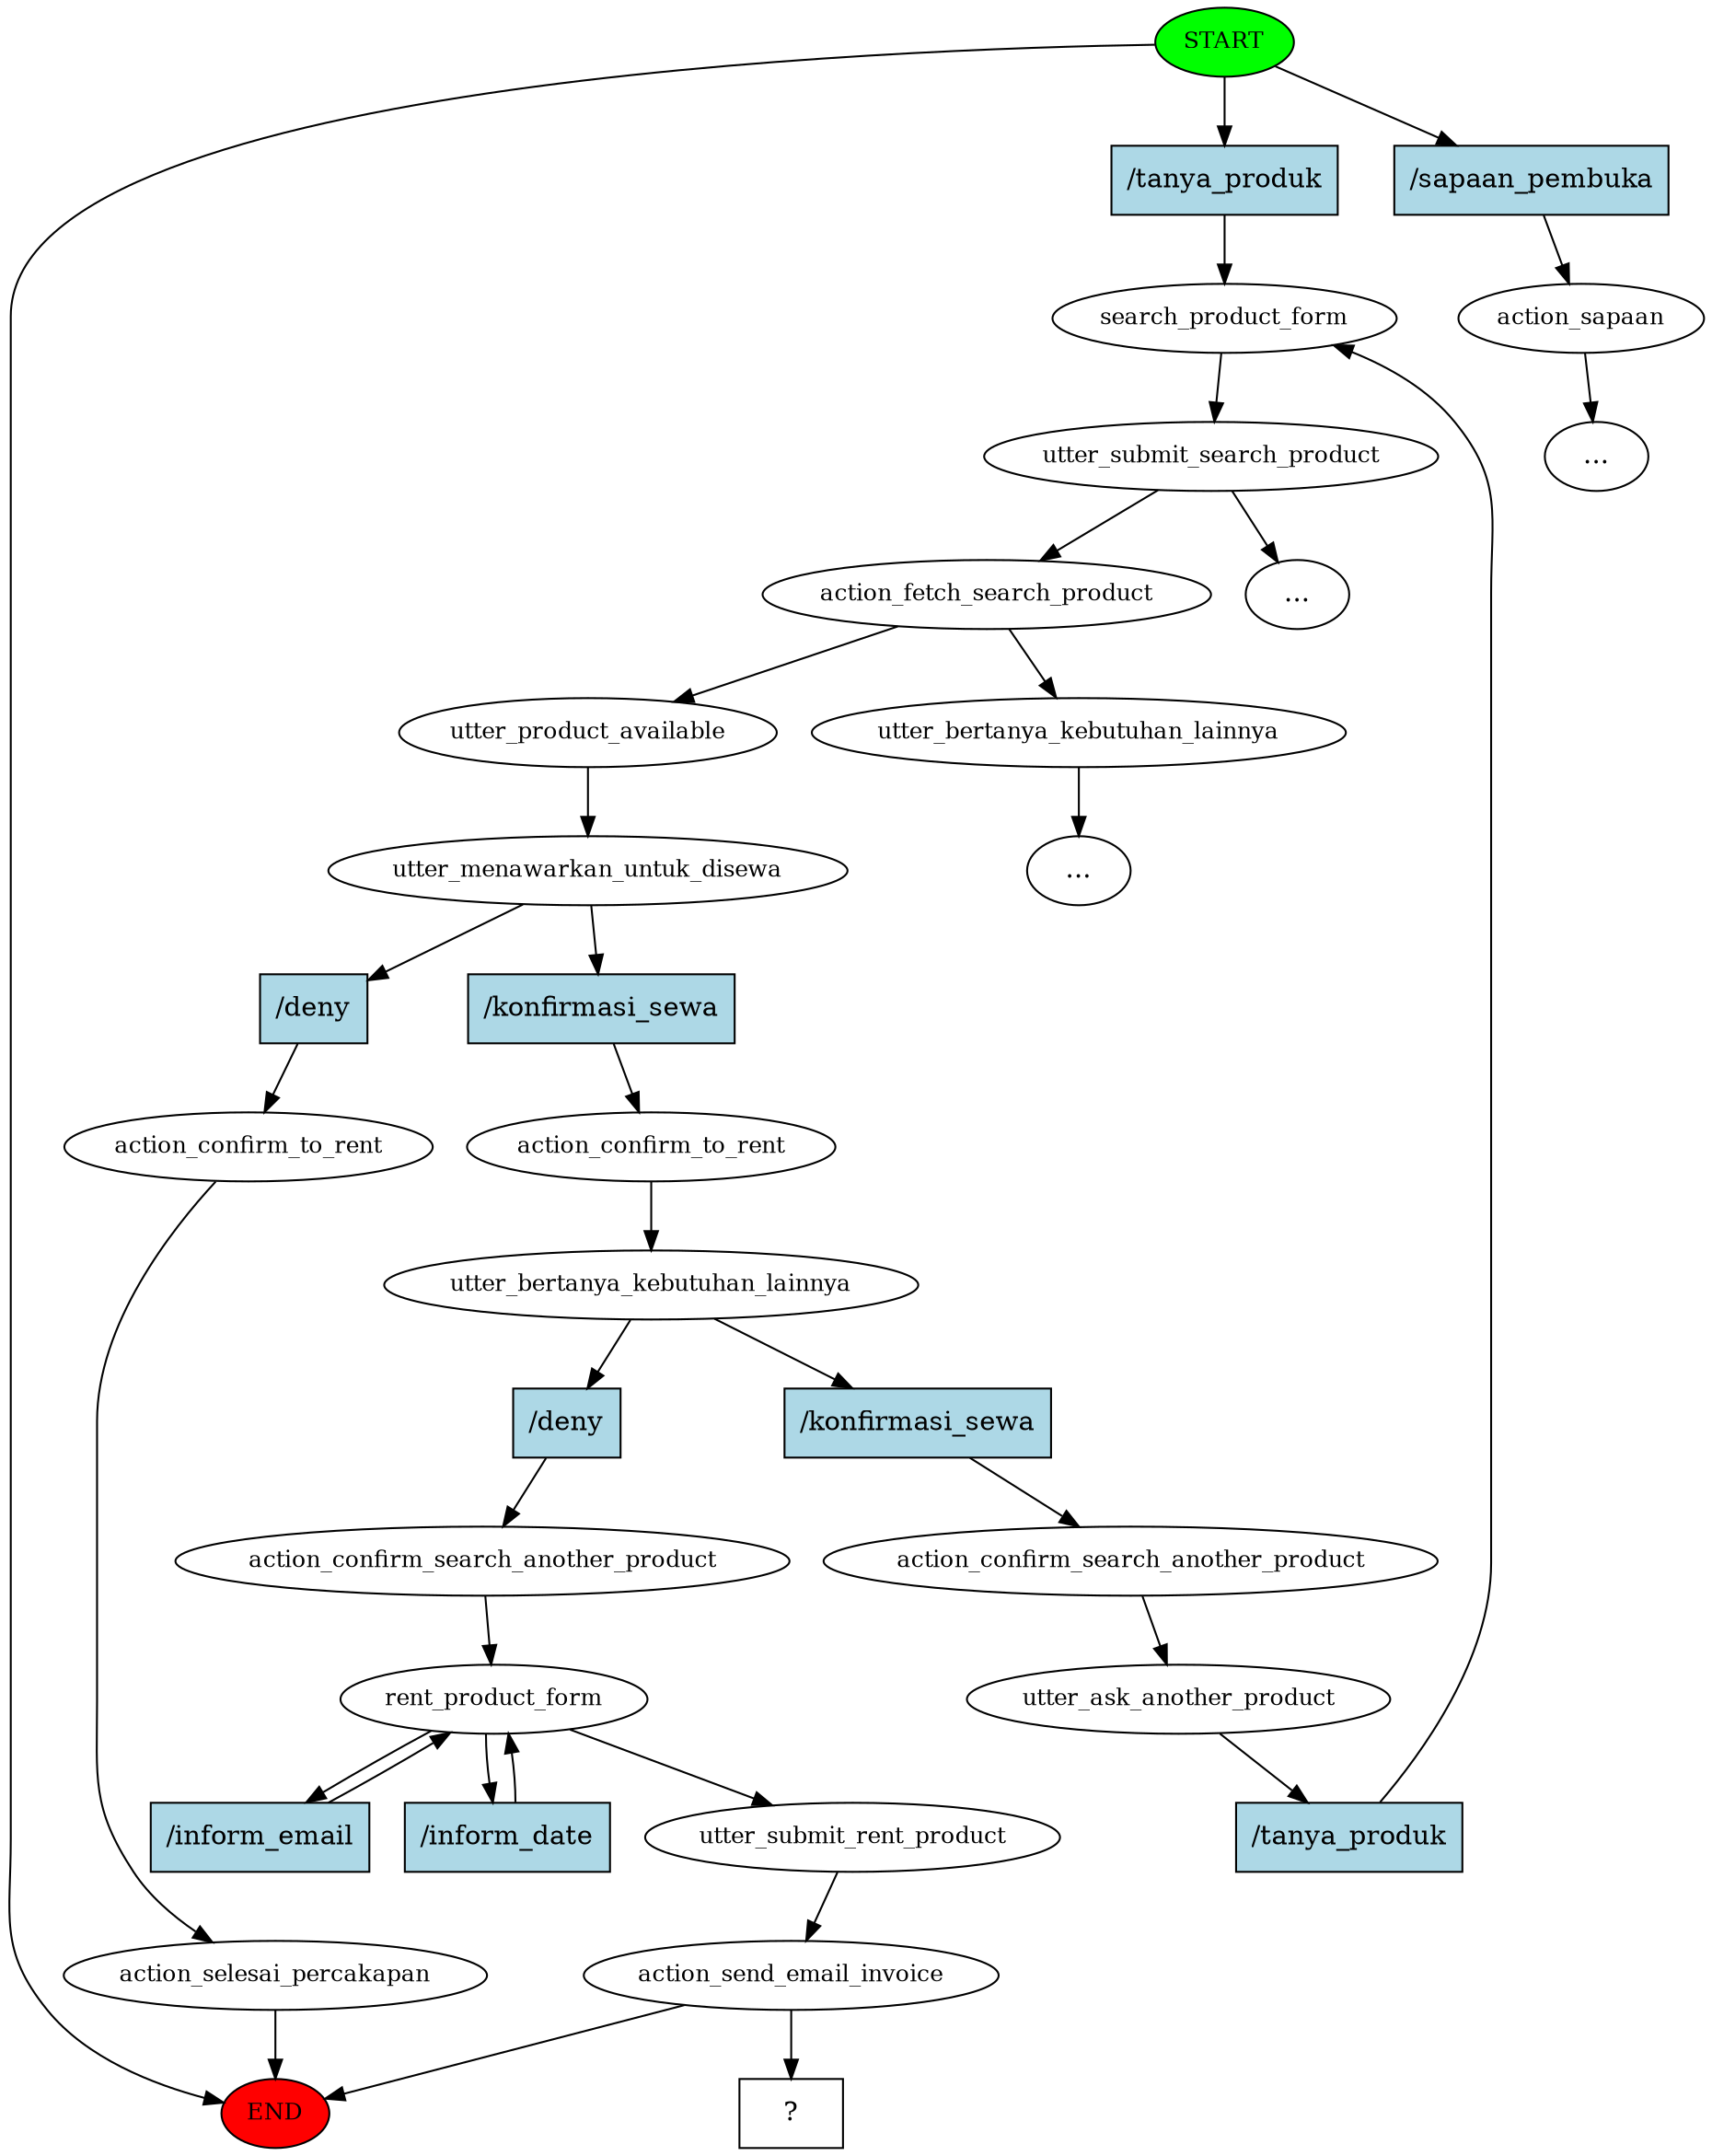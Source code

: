 digraph  {
0 [class="start active", fillcolor=green, fontsize=12, label=START, style=filled];
"-1" [class=end, fillcolor=red, fontsize=12, label=END, style=filled];
1 [class=active, fontsize=12, label=search_product_form];
2 [class=active, fontsize=12, label=utter_submit_search_product];
3 [class=active, fontsize=12, label=action_fetch_search_product];
4 [class=active, fontsize=12, label=utter_product_available];
5 [class=active, fontsize=12, label=utter_menawarkan_untuk_disewa];
6 [class=active, fontsize=12, label=action_confirm_to_rent];
7 [class=active, fontsize=12, label=utter_bertanya_kebutuhan_lainnya];
8 [class=active, fontsize=12, label=action_confirm_search_another_product];
9 [class=active, fontsize=12, label=rent_product_form];
10 [class=active, fontsize=12, label=utter_submit_rent_product];
11 [class=active, fontsize=12, label=action_send_email_invoice];
15 [class="", fontsize=12, label=utter_bertanya_kebutuhan_lainnya];
"-3" [class=ellipsis, label="..."];
21 [class="", fontsize=12, label=action_confirm_to_rent];
22 [class="", fontsize=12, label=action_selesai_percakapan];
30 [class="", fontsize=12, label=action_confirm_search_another_product];
31 [class="", fontsize=12, label=utter_ask_another_product];
"-4" [class=ellipsis, label="..."];
34 [class="", fontsize=12, label=action_sapaan];
"-5" [class=ellipsis, label="..."];
50 [class="intent dashed active", label="  ?  ", shape=rect];
51 [class="intent active", fillcolor=lightblue, label="/tanya_produk", shape=rect, style=filled];
52 [class=intent, fillcolor=lightblue, label="/sapaan_pembuka", shape=rect, style=filled];
53 [class="intent active", fillcolor=lightblue, label="/konfirmasi_sewa", shape=rect, style=filled];
54 [class=intent, fillcolor=lightblue, label="/deny", shape=rect, style=filled];
55 [class="intent active", fillcolor=lightblue, label="/deny", shape=rect, style=filled];
56 [class=intent, fillcolor=lightblue, label="/konfirmasi_sewa", shape=rect, style=filled];
57 [class="intent active", fillcolor=lightblue, label="/inform_email", shape=rect, style=filled];
58 [class="intent active", fillcolor=lightblue, label="/inform_date", shape=rect, style=filled];
59 [class=intent, fillcolor=lightblue, label="/tanya_produk", shape=rect, style=filled];
0 -> "-1"  [class="", key=NONE, label=""];
0 -> 51  [class=active, key=0];
0 -> 52  [class="", key=0];
1 -> 2  [class=active, key=NONE, label=""];
2 -> 3  [class=active, key=NONE, label=""];
2 -> "-4"  [class="", key=NONE, label=""];
3 -> 4  [class=active, key=NONE, label=""];
3 -> 15  [class="", key=NONE, label=""];
4 -> 5  [class=active, key=NONE, label=""];
5 -> 53  [class=active, key=0];
5 -> 54  [class="", key=0];
6 -> 7  [class=active, key=NONE, label=""];
7 -> 55  [class=active, key=0];
7 -> 56  [class="", key=0];
8 -> 9  [class=active, key=NONE, label=""];
9 -> 10  [class=active, key=NONE, label=""];
9 -> 57  [class=active, key=0];
9 -> 58  [class=active, key=0];
10 -> 11  [class=active, key=NONE, label=""];
11 -> "-1"  [class="", key=NONE, label=""];
11 -> 50  [class=active, key=NONE, label=""];
15 -> "-3"  [class="", key=NONE, label=""];
21 -> 22  [class="", key=NONE, label=""];
22 -> "-1"  [class="", key=NONE, label=""];
30 -> 31  [class="", key=NONE, label=""];
31 -> 59  [class="", key=0];
34 -> "-5"  [class="", key=NONE, label=""];
51 -> 1  [class=active, key=0];
52 -> 34  [class="", key=0];
53 -> 6  [class=active, key=0];
54 -> 21  [class="", key=0];
55 -> 8  [class=active, key=0];
56 -> 30  [class="", key=0];
57 -> 9  [class=active, key=0];
58 -> 9  [class=active, key=0];
59 -> 1  [class="", key=0];
}
